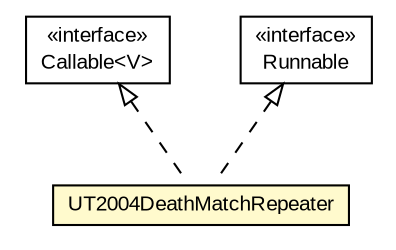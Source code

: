 #!/usr/local/bin/dot
#
# Class diagram 
# Generated by UMLGraph version 5.1 (http://www.umlgraph.org/)
#

digraph G {
	edge [fontname="arial",fontsize=10,labelfontname="arial",labelfontsize=10];
	node [fontname="arial",fontsize=10,shape=plaintext];
	nodesep=0.25;
	ranksep=0.5;
	// cz.cuni.amis.pogamut.ut2004.tournament.deathmatch.UT2004DeathMatchRepeater
	c1246 [label=<<table title="cz.cuni.amis.pogamut.ut2004.tournament.deathmatch.UT2004DeathMatchRepeater" border="0" cellborder="1" cellspacing="0" cellpadding="2" port="p" bgcolor="lemonChiffon" href="./UT2004DeathMatchRepeater.html">
		<tr><td><table border="0" cellspacing="0" cellpadding="1">
<tr><td align="center" balign="center"> UT2004DeathMatchRepeater </td></tr>
		</table></td></tr>
		</table>>, fontname="arial", fontcolor="black", fontsize=10.0];
	//cz.cuni.amis.pogamut.ut2004.tournament.deathmatch.UT2004DeathMatchRepeater implements java.util.concurrent.Callable<V>
	c1270:p -> c1246:p [dir=back,arrowtail=empty,style=dashed];
	//cz.cuni.amis.pogamut.ut2004.tournament.deathmatch.UT2004DeathMatchRepeater implements java.lang.Runnable
	c1271:p -> c1246:p [dir=back,arrowtail=empty,style=dashed];
	// java.lang.Runnable
	c1271 [label=<<table title="java.lang.Runnable" border="0" cellborder="1" cellspacing="0" cellpadding="2" port="p" href="http://download.oracle.com/javase/6/docs/api/java/lang/Runnable.html">
		<tr><td><table border="0" cellspacing="0" cellpadding="1">
<tr><td align="center" balign="center"> &#171;interface&#187; </td></tr>
<tr><td align="center" balign="center"> Runnable </td></tr>
		</table></td></tr>
		</table>>, fontname="arial", fontcolor="black", fontsize=10.0];
	// java.util.concurrent.Callable<V>
	c1270 [label=<<table title="java.util.concurrent.Callable" border="0" cellborder="1" cellspacing="0" cellpadding="2" port="p" href="http://download.oracle.com/javase/6/docs/api/java/util/concurrent/Callable.html">
		<tr><td><table border="0" cellspacing="0" cellpadding="1">
<tr><td align="center" balign="center"> &#171;interface&#187; </td></tr>
<tr><td align="center" balign="center"> Callable&lt;V&gt; </td></tr>
		</table></td></tr>
		</table>>, fontname="arial", fontcolor="black", fontsize=10.0];
}

